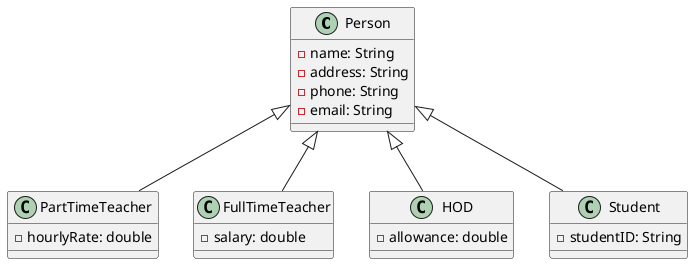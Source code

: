 
' Create a class diagram and justify inheritance hierarchy that could be used to represent the following classes with appropriate attributes and operations: person, part-time teacher, full-time teacher, hod, student.



@startuml

class Person {
    - name: String
    - address: String
    - phone: String
    - email: String
}

class PartTimeTeacher {
    - hourlyRate: double
}

class FullTimeTeacher {
    - salary: double
}

class HOD {
    - allowance: double
}

class Student {
    - studentID: String
}

Person <|-- PartTimeTeacher
Person <|-- FullTimeTeacher
Person <|-- HOD
Person <|-- Student

@enduml
